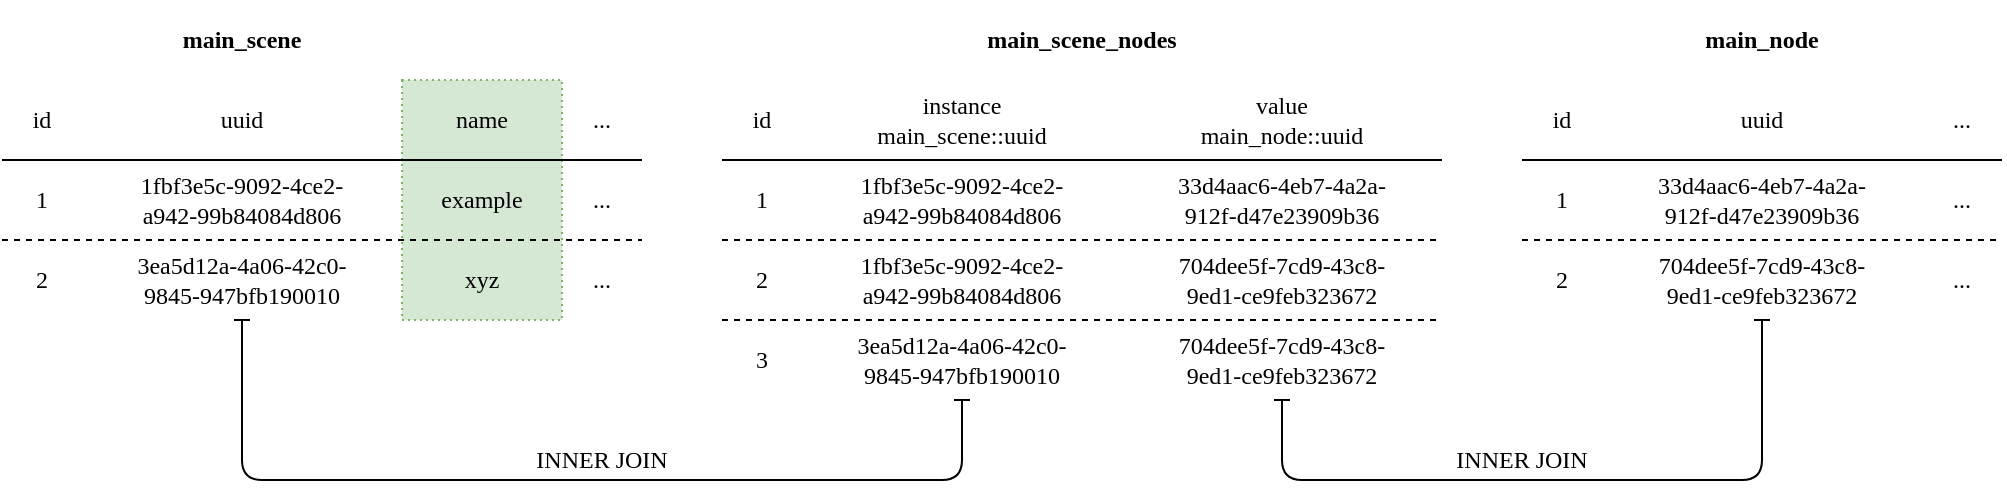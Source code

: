 <mxfile>
    <diagram id="ZlTVfNt9bWCOmSL6CBc7" name="Page-1">
        <mxGraphModel dx="1143" dy="648" grid="1" gridSize="10" guides="1" tooltips="1" connect="1" arrows="1" fold="1" page="1" pageScale="1" pageWidth="850" pageHeight="1100" math="0" shadow="0">
            <root>
                <mxCell id="0"/>
                <mxCell id="1" parent="0"/>
                <mxCell id="80" value="" style="rounded=0;whiteSpace=wrap;html=1;dashed=1;dashPattern=1 2;fillColor=#d5e8d4;strokeColor=#82b366;" vertex="1" parent="1">
                    <mxGeometry x="200" y="40" width="80" height="120" as="geometry"/>
                </mxCell>
                <mxCell id="2" value="id" style="rounded=0;whiteSpace=wrap;html=1;fontFamily=Lucida Console;fillColor=none;strokeColor=none;" parent="1" vertex="1">
                    <mxGeometry y="40" width="40" height="40" as="geometry"/>
                </mxCell>
                <mxCell id="3" value="uuid" style="rounded=0;whiteSpace=wrap;html=1;fontFamily=Lucida Console;fillColor=none;strokeColor=none;" parent="1" vertex="1">
                    <mxGeometry x="40" y="40" width="160" height="40" as="geometry"/>
                </mxCell>
                <mxCell id="4" value="..." style="rounded=0;whiteSpace=wrap;html=1;fontFamily=Lucida Console;fillColor=none;strokeColor=none;" parent="1" vertex="1">
                    <mxGeometry x="280" y="40" width="40" height="40" as="geometry"/>
                </mxCell>
                <mxCell id="8" value="1fbf3e5c-9092-4ce2-&lt;br&gt;a942-99b84084d806" style="rounded=0;whiteSpace=wrap;html=1;fontFamily=Lucida Console;fillColor=none;strokeColor=none;" parent="1" vertex="1">
                    <mxGeometry x="40" y="80" width="160" height="40" as="geometry"/>
                </mxCell>
                <mxCell id="10" value="1" style="rounded=0;whiteSpace=wrap;html=1;fontFamily=Lucida Console;fillColor=none;strokeColor=none;" parent="1" vertex="1">
                    <mxGeometry y="80" width="40" height="40" as="geometry"/>
                </mxCell>
                <mxCell id="11" value="2" style="rounded=0;whiteSpace=wrap;html=1;fontFamily=Lucida Console;fillColor=none;strokeColor=none;" parent="1" vertex="1">
                    <mxGeometry y="120" width="40" height="40" as="geometry"/>
                </mxCell>
                <mxCell id="12" value="3ea5d12a-4a06-42c0-&lt;br&gt;9845-947bfb190010" style="rounded=0;whiteSpace=wrap;html=1;fontFamily=Lucida Console;fillColor=none;strokeColor=none;" parent="1" vertex="1">
                    <mxGeometry x="40" y="120" width="160" height="40" as="geometry"/>
                </mxCell>
                <mxCell id="31" value="" style="endArrow=none;dashed=1;html=1;fontFamily=Lucida Console;entryX=1;entryY=0;entryDx=0;entryDy=0;" parent="1" target="24" edge="1">
                    <mxGeometry width="50" height="50" relative="1" as="geometry">
                        <mxPoint y="120" as="sourcePoint"/>
                        <mxPoint x="360" y="120" as="targetPoint"/>
                    </mxGeometry>
                </mxCell>
                <mxCell id="34" value="" style="endArrow=none;html=1;fontFamily=Lucida Console;entryX=1;entryY=0;entryDx=0;entryDy=0;" parent="1" target="23" edge="1">
                    <mxGeometry width="50" height="50" relative="1" as="geometry">
                        <mxPoint y="80" as="sourcePoint"/>
                        <mxPoint x="360" y="80" as="targetPoint"/>
                    </mxGeometry>
                </mxCell>
                <mxCell id="36" value="main_scene" style="rounded=0;whiteSpace=wrap;html=1;fontFamily=Lucida Console;fillColor=none;strokeColor=none;align=center;fontStyle=1" parent="1" vertex="1">
                    <mxGeometry width="240" height="40" as="geometry"/>
                </mxCell>
                <mxCell id="23" value="..." style="rounded=0;whiteSpace=wrap;html=1;fontFamily=Lucida Console;fillColor=none;strokeColor=none;" parent="1" vertex="1">
                    <mxGeometry x="280" y="80" width="40" height="40" as="geometry"/>
                </mxCell>
                <mxCell id="24" value="..." style="rounded=0;whiteSpace=wrap;html=1;fontFamily=Lucida Console;fillColor=none;strokeColor=none;" parent="1" vertex="1">
                    <mxGeometry x="280" y="120" width="40" height="40" as="geometry"/>
                </mxCell>
                <mxCell id="40" value="id" style="rounded=0;whiteSpace=wrap;html=1;fontFamily=Lucida Console;fillColor=none;strokeColor=none;" parent="1" vertex="1">
                    <mxGeometry x="760" y="40" width="40" height="40" as="geometry"/>
                </mxCell>
                <mxCell id="41" value="uuid" style="rounded=0;whiteSpace=wrap;html=1;fontFamily=Lucida Console;fillColor=none;strokeColor=none;" parent="1" vertex="1">
                    <mxGeometry x="800" y="40" width="160" height="40" as="geometry"/>
                </mxCell>
                <mxCell id="42" value="..." style="rounded=0;whiteSpace=wrap;html=1;fontFamily=Lucida Console;fillColor=none;strokeColor=none;" parent="1" vertex="1">
                    <mxGeometry x="960" y="40" width="40" height="40" as="geometry"/>
                </mxCell>
                <mxCell id="43" value="33d4aac6-4eb7-4a2a-&lt;br&gt;912f-d47e23909b36" style="rounded=0;whiteSpace=wrap;html=1;fontFamily=Lucida Console;fillColor=none;strokeColor=none;" parent="1" vertex="1">
                    <mxGeometry x="800" y="80" width="160" height="40" as="geometry"/>
                </mxCell>
                <mxCell id="44" value="1" style="rounded=0;whiteSpace=wrap;html=1;fontFamily=Lucida Console;fillColor=none;strokeColor=none;" parent="1" vertex="1">
                    <mxGeometry x="760" y="80" width="40" height="40" as="geometry"/>
                </mxCell>
                <mxCell id="45" value="2" style="rounded=0;whiteSpace=wrap;html=1;fontFamily=Lucida Console;fillColor=none;strokeColor=none;" parent="1" vertex="1">
                    <mxGeometry x="760" y="120" width="40" height="40" as="geometry"/>
                </mxCell>
                <mxCell id="46" value="704dee5f-7cd9-43c8-&lt;br&gt;9ed1-ce9feb323672" style="rounded=0;whiteSpace=wrap;html=1;fontFamily=Lucida Console;fillColor=none;strokeColor=none;" parent="1" vertex="1">
                    <mxGeometry x="800" y="120" width="160" height="40" as="geometry"/>
                </mxCell>
                <mxCell id="47" value="" style="endArrow=none;dashed=1;html=1;fontFamily=Lucida Console;entryX=1;entryY=1;entryDx=0;entryDy=0;" parent="1" target="53" edge="1">
                    <mxGeometry width="50" height="50" relative="1" as="geometry">
                        <mxPoint x="760" y="120" as="sourcePoint"/>
                        <mxPoint x="1120" y="120" as="targetPoint"/>
                    </mxGeometry>
                </mxCell>
                <mxCell id="48" value="" style="endArrow=none;html=1;fontFamily=Lucida Console;entryX=1;entryY=0;entryDx=0;entryDy=0;" parent="1" target="53" edge="1">
                    <mxGeometry width="50" height="50" relative="1" as="geometry">
                        <mxPoint x="760" y="80" as="sourcePoint"/>
                        <mxPoint x="1000" y="81" as="targetPoint"/>
                    </mxGeometry>
                </mxCell>
                <mxCell id="49" value="main_node" style="rounded=0;whiteSpace=wrap;html=1;fontFamily=Lucida Console;fillColor=none;strokeColor=none;align=center;fontStyle=1" parent="1" vertex="1">
                    <mxGeometry x="760" width="240" height="40" as="geometry"/>
                </mxCell>
                <mxCell id="51" value="..." style="rounded=0;whiteSpace=wrap;html=1;fontFamily=Lucida Console;fillColor=none;strokeColor=none;" parent="1" vertex="1">
                    <mxGeometry x="960" y="120" width="40" height="40" as="geometry"/>
                </mxCell>
                <mxCell id="53" value="..." style="rounded=0;whiteSpace=wrap;html=1;fontFamily=Lucida Console;fillColor=none;strokeColor=none;" parent="1" vertex="1">
                    <mxGeometry x="960" y="80" width="40" height="40" as="geometry"/>
                </mxCell>
                <mxCell id="54" value="id" style="rounded=0;whiteSpace=wrap;html=1;fontFamily=Lucida Console;fillColor=none;strokeColor=none;" parent="1" vertex="1">
                    <mxGeometry x="360" y="40" width="40" height="40" as="geometry"/>
                </mxCell>
                <mxCell id="55" value="instance&lt;br style=&quot;border-color: var(--border-color);&quot;&gt;main_scene::uuid" style="rounded=0;whiteSpace=wrap;html=1;fontFamily=Lucida Console;fillColor=none;strokeColor=none;" parent="1" vertex="1">
                    <mxGeometry x="400" y="40" width="160" height="40" as="geometry"/>
                </mxCell>
                <mxCell id="56" value="value&lt;br style=&quot;border-color: var(--border-color);&quot;&gt;main_node::uuid" style="rounded=0;whiteSpace=wrap;html=1;fontFamily=Lucida Console;fillColor=none;strokeColor=none;" parent="1" vertex="1">
                    <mxGeometry x="560" y="40" width="160" height="40" as="geometry"/>
                </mxCell>
                <mxCell id="57" value="1fbf3e5c-9092-4ce2-&lt;br style=&quot;border-color: var(--border-color);&quot;&gt;a942-99b84084d806" style="rounded=0;whiteSpace=wrap;html=1;fontFamily=Lucida Console;fillColor=none;strokeColor=none;" parent="1" vertex="1">
                    <mxGeometry x="400" y="80" width="160" height="40" as="geometry"/>
                </mxCell>
                <mxCell id="58" value="1" style="rounded=0;whiteSpace=wrap;html=1;fontFamily=Lucida Console;fillColor=none;strokeColor=none;" parent="1" vertex="1">
                    <mxGeometry x="360" y="80" width="40" height="40" as="geometry"/>
                </mxCell>
                <mxCell id="59" value="2" style="rounded=0;whiteSpace=wrap;html=1;fontFamily=Lucida Console;fillColor=none;strokeColor=none;" parent="1" vertex="1">
                    <mxGeometry x="360" y="120" width="40" height="40" as="geometry"/>
                </mxCell>
                <mxCell id="60" value="1fbf3e5c-9092-4ce2-&lt;br style=&quot;border-color: var(--border-color);&quot;&gt;a942-99b84084d806" style="rounded=0;whiteSpace=wrap;html=1;fontFamily=Lucida Console;fillColor=none;strokeColor=none;" parent="1" vertex="1">
                    <mxGeometry x="400" y="120" width="160" height="40" as="geometry"/>
                </mxCell>
                <mxCell id="61" value="" style="endArrow=none;dashed=1;html=1;fontFamily=Lucida Console;entryX=1;entryY=0;entryDx=0;entryDy=0;" parent="1" edge="1">
                    <mxGeometry width="50" height="50" relative="1" as="geometry">
                        <mxPoint x="360" y="120" as="sourcePoint"/>
                        <mxPoint x="720" y="120" as="targetPoint"/>
                    </mxGeometry>
                </mxCell>
                <mxCell id="62" value="" style="endArrow=none;html=1;fontFamily=Lucida Console;entryX=1;entryY=0;entryDx=0;entryDy=0;" parent="1" target="65" edge="1">
                    <mxGeometry width="50" height="50" relative="1" as="geometry">
                        <mxPoint x="360" y="80" as="sourcePoint"/>
                        <mxPoint x="600" y="81" as="targetPoint"/>
                    </mxGeometry>
                </mxCell>
                <mxCell id="63" value="main_scene_nodes" style="rounded=0;whiteSpace=wrap;html=1;fontFamily=Lucida Console;fillColor=none;strokeColor=none;align=center;fontStyle=1" parent="1" vertex="1">
                    <mxGeometry x="360" width="360" height="40" as="geometry"/>
                </mxCell>
                <mxCell id="64" value="704dee5f-7cd9-43c8-&lt;br style=&quot;border-color: var(--border-color);&quot;&gt;9ed1-ce9feb323672" style="rounded=0;whiteSpace=wrap;html=1;fontFamily=Lucida Console;fillColor=none;strokeColor=none;" parent="1" vertex="1">
                    <mxGeometry x="560" y="120" width="160" height="40" as="geometry"/>
                </mxCell>
                <mxCell id="65" value="33d4aac6-4eb7-4a2a-&lt;br style=&quot;border-color: var(--border-color);&quot;&gt;912f-d47e23909b36" style="rounded=0;whiteSpace=wrap;html=1;fontFamily=Lucida Console;fillColor=none;strokeColor=none;" parent="1" vertex="1">
                    <mxGeometry x="560" y="80" width="160" height="40" as="geometry"/>
                </mxCell>
                <mxCell id="66" value="3" style="rounded=0;whiteSpace=wrap;html=1;fontFamily=Lucida Console;fillColor=none;strokeColor=none;" parent="1" vertex="1">
                    <mxGeometry x="360" y="160" width="40" height="40" as="geometry"/>
                </mxCell>
                <mxCell id="67" value="3ea5d12a-4a06-42c0-&lt;br style=&quot;border-color: var(--border-color);&quot;&gt;9845-947bfb190010" style="rounded=0;whiteSpace=wrap;html=1;fontFamily=Lucida Console;fillColor=none;strokeColor=none;" parent="1" vertex="1">
                    <mxGeometry x="400" y="160" width="160" height="40" as="geometry"/>
                </mxCell>
                <mxCell id="68" value="" style="endArrow=none;dashed=1;html=1;fontFamily=Lucida Console;entryX=1;entryY=0;entryDx=0;entryDy=0;" parent="1" edge="1">
                    <mxGeometry width="50" height="50" relative="1" as="geometry">
                        <mxPoint x="360" y="160" as="sourcePoint"/>
                        <mxPoint x="720" y="160" as="targetPoint"/>
                    </mxGeometry>
                </mxCell>
                <mxCell id="74" style="edgeStyle=none;html=1;exitX=0.5;exitY=1;exitDx=0;exitDy=0;entryX=0.5;entryY=1;entryDx=0;entryDy=0;endArrow=baseDash;endFill=0;startArrow=baseDash;startFill=0;" edge="1" parent="1" source="69" target="46">
                    <mxGeometry relative="1" as="geometry">
                        <Array as="points">
                            <mxPoint x="640" y="240"/>
                            <mxPoint x="880" y="240"/>
                        </Array>
                    </mxGeometry>
                </mxCell>
                <mxCell id="69" value="704dee5f-7cd9-43c8-&lt;br style=&quot;border-color: var(--border-color);&quot;&gt;9ed1-ce9feb323672" style="rounded=0;whiteSpace=wrap;html=1;fontFamily=Lucida Console;fillColor=none;strokeColor=none;" parent="1" vertex="1">
                    <mxGeometry x="560" y="160" width="160" height="40" as="geometry"/>
                </mxCell>
                <mxCell id="70" value="name" style="rounded=0;whiteSpace=wrap;html=1;fontFamily=Lucida Console;fillColor=none;strokeColor=none;" vertex="1" parent="1">
                    <mxGeometry x="200" y="40" width="80" height="40" as="geometry"/>
                </mxCell>
                <mxCell id="71" value="example" style="rounded=0;whiteSpace=wrap;html=1;fontFamily=Lucida Console;fillColor=none;strokeColor=none;" vertex="1" parent="1">
                    <mxGeometry x="200" y="80" width="80" height="40" as="geometry"/>
                </mxCell>
                <mxCell id="72" value="xyz" style="rounded=0;whiteSpace=wrap;html=1;fontFamily=Lucida Console;fillColor=none;strokeColor=none;" vertex="1" parent="1">
                    <mxGeometry x="200" y="120" width="80" height="40" as="geometry"/>
                </mxCell>
                <mxCell id="73" value="" style="endArrow=baseDash;html=1;entryX=0.5;entryY=1;entryDx=0;entryDy=0;exitX=0.5;exitY=1;exitDx=0;exitDy=0;endFill=0;startArrow=baseDash;startFill=0;" edge="1" parent="1" source="67" target="12">
                    <mxGeometry width="50" height="50" relative="1" as="geometry">
                        <mxPoint x="140" y="370" as="sourcePoint"/>
                        <mxPoint x="190" y="320" as="targetPoint"/>
                        <Array as="points">
                            <mxPoint x="480" y="240"/>
                            <mxPoint x="120" y="240"/>
                        </Array>
                    </mxGeometry>
                </mxCell>
                <mxCell id="75" value="INNER JOIN" style="rounded=0;whiteSpace=wrap;html=1;fontFamily=Lucida Console;fillColor=none;strokeColor=none;" vertex="1" parent="1">
                    <mxGeometry x="240" y="210" width="120" height="40" as="geometry"/>
                </mxCell>
                <mxCell id="76" value="INNER JOIN" style="rounded=0;whiteSpace=wrap;html=1;fontFamily=Lucida Console;fillColor=none;strokeColor=none;" vertex="1" parent="1">
                    <mxGeometry x="680" y="210" width="160" height="40" as="geometry"/>
                </mxCell>
            </root>
        </mxGraphModel>
    </diagram>
</mxfile>